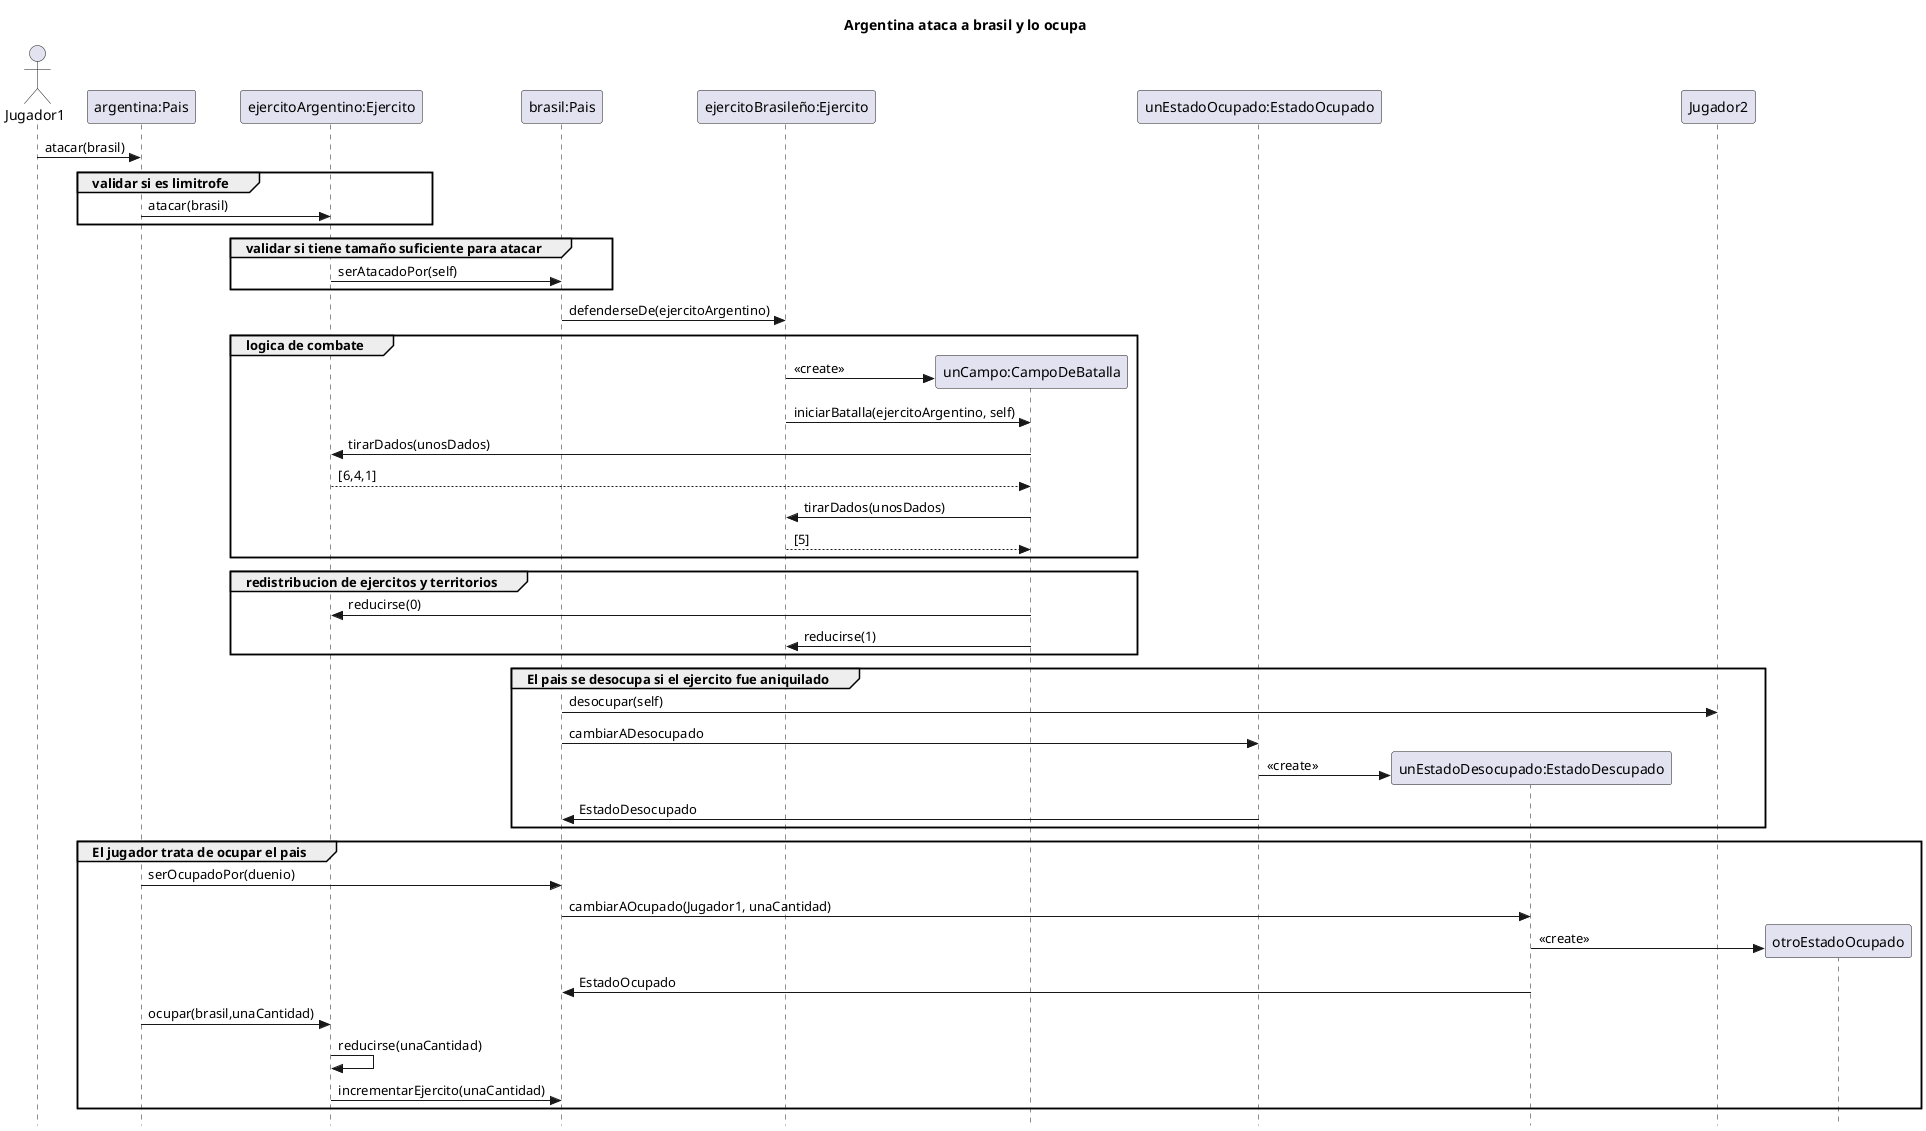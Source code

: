 @startuml SecuenciaCombate
title Argentina ataca a brasil y lo ocupa
skinparam style strictuml
actor Jugador1 as JugadorAtacante
participant "argentina:Pais" as PaisAtacante
participant "ejercitoArgentino:Ejercito" as EjercitoAtacante
participant "brasil:Pais" as PaisAtacado
participant "ejercitoBrasileño:Ejercito" as EjercitoAtacado
participant "unCampo:CampoDeBatalla" as CampoDeBatalla
participant "unEstadoOcupado:EstadoOcupado" as EstadoOcupado
participant "unEstadoDesocupado:EstadoDescupado" as EstadoDesocupado
participant Jugador2 as JugadorAtacado


JugadorAtacante -> PaisAtacante: atacar(brasil)
group validar si es limitrofe
	PaisAtacante -> EjercitoAtacante: atacar(brasil)
end
group validar si tiene tamaño suficiente para atacar
	EjercitoAtacante -> PaisAtacado: serAtacadoPor(self)
end
PaisAtacado -> EjercitoAtacado: defenderseDe(ejercitoArgentino)
' ----------------------------------------------------
group logica de combate
	EjercitoAtacado -> CampoDeBatalla**: <<create>>
	EjercitoAtacado -> CampoDeBatalla: iniciarBatalla(ejercitoArgentino, self)
	CampoDeBatalla -> EjercitoAtacante: tirarDados(unosDados)
	return [6,4,1]
	CampoDeBatalla -> EjercitoAtacado: tirarDados(unosDados)
	return [5]
end
group redistribucion de ejercitos y territorios
	CampoDeBatalla -> EjercitoAtacante: reducirse(0)
	CampoDeBatalla -> EjercitoAtacado: reducirse(1)
end
group El pais se desocupa si el ejercito fue aniquilado
	PaisAtacado -> JugadorAtacado: desocupar(self)
	PaisAtacado -> EstadoOcupado: cambiarADesocupado
	EstadoOcupado -> EstadoDesocupado**: <<create>>
	EstadoOcupado -> PaisAtacado: EstadoDesocupado
end

group El jugador trata de ocupar el pais
	PaisAtacante -> PaisAtacado: serOcupadoPor(duenio)
	PaisAtacado -> EstadoDesocupado: cambiarAOcupado(Jugador1, unaCantidad)
	EstadoDesocupado -> otroEstadoOcupado**: <<create>>
	EstadoDesocupado -> PaisAtacado: EstadoOcupado
	PaisAtacante -> EjercitoAtacante: ocupar(brasil,unaCantidad)
	EjercitoAtacante -> EjercitoAtacante: reducirse(unaCantidad)
	EjercitoAtacante -> PaisAtacado: incrementarEjercito(unaCantidad)
end

@enduml